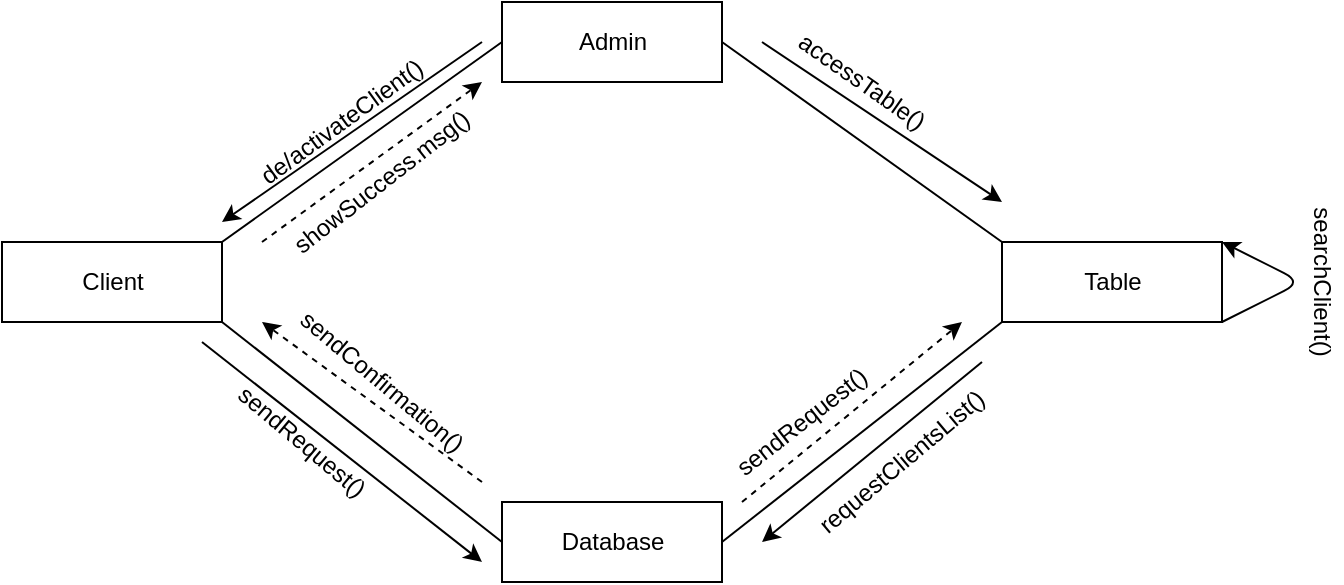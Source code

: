 <mxfile version="13.1.3" type="github"><diagram id="67RhVrCwUkWi81No5N1z" name="Page-1"><mxGraphModel dx="1038" dy="548" grid="1" gridSize="10" guides="1" tooltips="1" connect="1" arrows="1" fold="1" page="1" pageScale="1" pageWidth="827" pageHeight="1169" math="0" shadow="0"><root><mxCell id="0"/><mxCell id="1" parent="0"/><mxCell id="3Cy5Ux4sKEgTPUemUecF-1" value="Admin" style="html=1;" vertex="1" parent="1"><mxGeometry x="270" y="80" width="110" height="40" as="geometry"/></mxCell><mxCell id="3Cy5Ux4sKEgTPUemUecF-2" value="Client" style="html=1;" vertex="1" parent="1"><mxGeometry x="20" y="200" width="110" height="40" as="geometry"/></mxCell><mxCell id="3Cy5Ux4sKEgTPUemUecF-3" value="Table" style="html=1;" vertex="1" parent="1"><mxGeometry x="520" y="200" width="110" height="40" as="geometry"/></mxCell><mxCell id="3Cy5Ux4sKEgTPUemUecF-5" value="Database" style="html=1;" vertex="1" parent="1"><mxGeometry x="270" y="330" width="110" height="40" as="geometry"/></mxCell><mxCell id="3Cy5Ux4sKEgTPUemUecF-8" value="" style="endArrow=none;html=1;exitX=1;exitY=0;exitDx=0;exitDy=0;entryX=0;entryY=0.5;entryDx=0;entryDy=0;" edge="1" parent="1" source="3Cy5Ux4sKEgTPUemUecF-2" target="3Cy5Ux4sKEgTPUemUecF-1"><mxGeometry width="50" height="50" relative="1" as="geometry"><mxPoint x="390" y="310" as="sourcePoint"/><mxPoint x="440" y="260" as="targetPoint"/></mxGeometry></mxCell><mxCell id="3Cy5Ux4sKEgTPUemUecF-9" value="" style="endArrow=none;html=1;entryX=0;entryY=0;entryDx=0;entryDy=0;exitX=1;exitY=0.5;exitDx=0;exitDy=0;" edge="1" parent="1" source="3Cy5Ux4sKEgTPUemUecF-1" target="3Cy5Ux4sKEgTPUemUecF-3"><mxGeometry width="50" height="50" relative="1" as="geometry"><mxPoint x="390" y="310" as="sourcePoint"/><mxPoint x="440" y="260" as="targetPoint"/></mxGeometry></mxCell><mxCell id="3Cy5Ux4sKEgTPUemUecF-10" value="" style="endArrow=none;html=1;exitX=1;exitY=0.5;exitDx=0;exitDy=0;entryX=0;entryY=1;entryDx=0;entryDy=0;" edge="1" parent="1" source="3Cy5Ux4sKEgTPUemUecF-5" target="3Cy5Ux4sKEgTPUemUecF-3"><mxGeometry width="50" height="50" relative="1" as="geometry"><mxPoint x="390" y="310" as="sourcePoint"/><mxPoint x="440" y="260" as="targetPoint"/></mxGeometry></mxCell><mxCell id="3Cy5Ux4sKEgTPUemUecF-11" value="" style="endArrow=none;html=1;exitX=1;exitY=1;exitDx=0;exitDy=0;entryX=0;entryY=0.5;entryDx=0;entryDy=0;" edge="1" parent="1" source="3Cy5Ux4sKEgTPUemUecF-2" target="3Cy5Ux4sKEgTPUemUecF-5"><mxGeometry width="50" height="50" relative="1" as="geometry"><mxPoint x="390" y="310" as="sourcePoint"/><mxPoint x="440" y="260" as="targetPoint"/></mxGeometry></mxCell><mxCell id="3Cy5Ux4sKEgTPUemUecF-12" value="" style="endArrow=classic;html=1;" edge="1" parent="1"><mxGeometry width="50" height="50" relative="1" as="geometry"><mxPoint x="400" y="100" as="sourcePoint"/><mxPoint x="520" y="180" as="targetPoint"/></mxGeometry></mxCell><mxCell id="3Cy5Ux4sKEgTPUemUecF-13" value="" style="endArrow=classic;html=1;" edge="1" parent="1"><mxGeometry width="50" height="50" relative="1" as="geometry"><mxPoint x="260" y="100" as="sourcePoint"/><mxPoint x="130" y="190" as="targetPoint"/></mxGeometry></mxCell><mxCell id="3Cy5Ux4sKEgTPUemUecF-14" value="" style="endArrow=classic;html=1;dashed=1;" edge="1" parent="1"><mxGeometry width="50" height="50" relative="1" as="geometry"><mxPoint x="150" y="200" as="sourcePoint"/><mxPoint x="260" y="120" as="targetPoint"/></mxGeometry></mxCell><mxCell id="3Cy5Ux4sKEgTPUemUecF-15" value="" style="endArrow=classic;html=1;dashed=1;" edge="1" parent="1"><mxGeometry width="50" height="50" relative="1" as="geometry"><mxPoint x="390" y="330" as="sourcePoint"/><mxPoint x="500" y="240" as="targetPoint"/></mxGeometry></mxCell><mxCell id="3Cy5Ux4sKEgTPUemUecF-16" value="" style="endArrow=classic;html=1;" edge="1" parent="1"><mxGeometry width="50" height="50" relative="1" as="geometry"><mxPoint x="510" y="260" as="sourcePoint"/><mxPoint x="400" y="350" as="targetPoint"/></mxGeometry></mxCell><mxCell id="3Cy5Ux4sKEgTPUemUecF-17" value="" style="endArrow=classic;html=1;" edge="1" parent="1"><mxGeometry width="50" height="50" relative="1" as="geometry"><mxPoint x="120" y="250" as="sourcePoint"/><mxPoint x="260" y="360" as="targetPoint"/></mxGeometry></mxCell><mxCell id="3Cy5Ux4sKEgTPUemUecF-18" value="" style="endArrow=classic;html=1;dashed=1;" edge="1" parent="1"><mxGeometry width="50" height="50" relative="1" as="geometry"><mxPoint x="260" y="320" as="sourcePoint"/><mxPoint x="150" y="240" as="targetPoint"/></mxGeometry></mxCell><mxCell id="3Cy5Ux4sKEgTPUemUecF-19" value="" style="endArrow=classic;html=1;entryX=1;entryY=0;entryDx=0;entryDy=0;exitX=1;exitY=1;exitDx=0;exitDy=0;" edge="1" parent="1" source="3Cy5Ux4sKEgTPUemUecF-3" target="3Cy5Ux4sKEgTPUemUecF-3"><mxGeometry width="50" height="50" relative="1" as="geometry"><mxPoint x="390" y="310" as="sourcePoint"/><mxPoint x="440" y="260" as="targetPoint"/><Array as="points"><mxPoint x="670" y="220"/></Array></mxGeometry></mxCell><mxCell id="3Cy5Ux4sKEgTPUemUecF-20" value="accessTable()" style="text;html=1;strokeColor=none;fillColor=none;align=center;verticalAlign=middle;whiteSpace=wrap;rounded=0;rotation=35;" vertex="1" parent="1"><mxGeometry x="430" y="110" width="40" height="20" as="geometry"/></mxCell><mxCell id="3Cy5Ux4sKEgTPUemUecF-21" value="requestClientsList()" style="text;html=1;strokeColor=none;fillColor=none;align=center;verticalAlign=middle;whiteSpace=wrap;rounded=0;rotation=-40;" vertex="1" parent="1"><mxGeometry x="450" y="300" width="40" height="20" as="geometry"/></mxCell><mxCell id="3Cy5Ux4sKEgTPUemUecF-22" value="searchClient()" style="text;html=1;strokeColor=none;fillColor=none;align=center;verticalAlign=middle;whiteSpace=wrap;rounded=0;rotation=90;" vertex="1" parent="1"><mxGeometry x="660" y="210" width="40" height="20" as="geometry"/></mxCell><mxCell id="3Cy5Ux4sKEgTPUemUecF-23" value="sendRequest()" style="text;html=1;strokeColor=none;fillColor=none;align=center;verticalAlign=middle;whiteSpace=wrap;rounded=0;rotation=-38;" vertex="1" parent="1"><mxGeometry x="400" y="280" width="40" height="20" as="geometry"/></mxCell><mxCell id="3Cy5Ux4sKEgTPUemUecF-25" value="de/activateClient()" style="text;html=1;strokeColor=none;fillColor=none;align=center;verticalAlign=middle;whiteSpace=wrap;rounded=0;rotation=-36;" vertex="1" parent="1"><mxGeometry x="170" y="130" width="40" height="20" as="geometry"/></mxCell><mxCell id="3Cy5Ux4sKEgTPUemUecF-26" value="sendRequest()" style="text;html=1;strokeColor=none;fillColor=none;align=center;verticalAlign=middle;whiteSpace=wrap;rounded=0;rotation=40;" vertex="1" parent="1"><mxGeometry x="150" y="290" width="40" height="20" as="geometry"/></mxCell><mxCell id="3Cy5Ux4sKEgTPUemUecF-27" value="sendConfirmation()" style="text;html=1;strokeColor=none;fillColor=none;align=center;verticalAlign=middle;whiteSpace=wrap;rounded=0;rotation=40;" vertex="1" parent="1"><mxGeometry x="190" y="260" width="40" height="20" as="geometry"/></mxCell><mxCell id="3Cy5Ux4sKEgTPUemUecF-28" value="showSuccess.msg()" style="text;html=1;strokeColor=none;fillColor=none;align=center;verticalAlign=middle;whiteSpace=wrap;rounded=0;rotation=-38;" vertex="1" parent="1"><mxGeometry x="190" y="160" width="40" height="20" as="geometry"/></mxCell></root></mxGraphModel></diagram></mxfile>